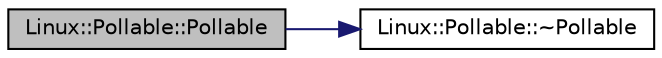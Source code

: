 digraph "Linux::Pollable::Pollable"
{
 // INTERACTIVE_SVG=YES
  edge [fontname="Helvetica",fontsize="10",labelfontname="Helvetica",labelfontsize="10"];
  node [fontname="Helvetica",fontsize="10",shape=record];
  rankdir="LR";
  Node1 [label="Linux::Pollable::Pollable",height=0.2,width=0.4,color="black", fillcolor="grey75", style="filled", fontcolor="black"];
  Node1 -> Node2 [color="midnightblue",fontsize="10",style="solid",fontname="Helvetica"];
  Node2 [label="Linux::Pollable::~Pollable",height=0.2,width=0.4,color="black", fillcolor="white", style="filled",URL="$classLinux_1_1Pollable.html#a83ee3709a7c8a2f18e92dc8ae69c2656"];
}
